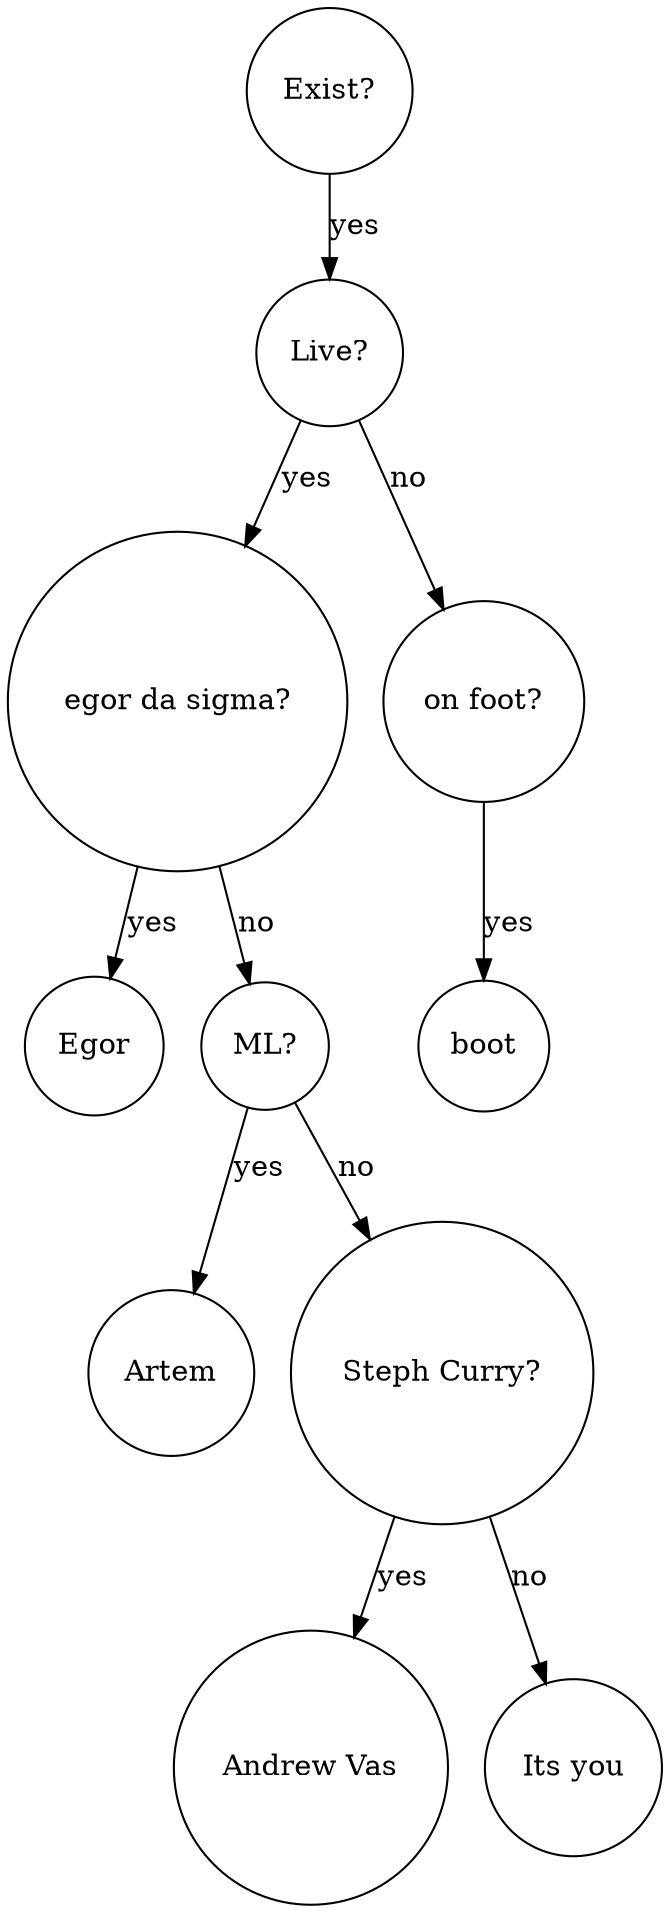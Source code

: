 digraph BST {
    node [shape=circle];
    "Exist?" -> "Live?" [label="yes"];
    "Live?" -> "egor da sigma?" [label="yes"];
    "Live?" -> "on foot?" [label="no"];
    "egor da sigma?" -> "Egor" [label="yes"];
    "egor da sigma?" -> "ML?" [label="no"];
    "ML?" -> "Artem" [label="yes"];
    "ML?" -> "Steph Curry?" [label="no"];
    "Steph Curry?" -> "Andrew Vas" [label="yes"];
    "Steph Curry?" -> "Its you" [label="no"];
    "on foot?" -> "boot" [label="yes"];
}
